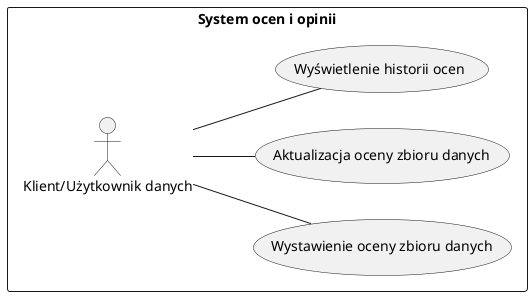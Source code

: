 @startuml ratings
left to right direction

rectangle "System ocen i opinii" {
  actor "Klient/Użytkownik danych" as Użytkownik
  ' Use cases for ratings and reviews:
  usecase (Wystawienie oceny zbioru danych) as WystawienieOceny
  usecase (Aktualizacja oceny zbioru danych) as AktualizacjaOceny
  usecase (Wyświetlenie historii ocen) as HistoriaOcen

  Użytkownik -- WystawienieOceny
  Użytkownik -- AktualizacjaOceny
  Użytkownik -- HistoriaOcen
}
@enduml


